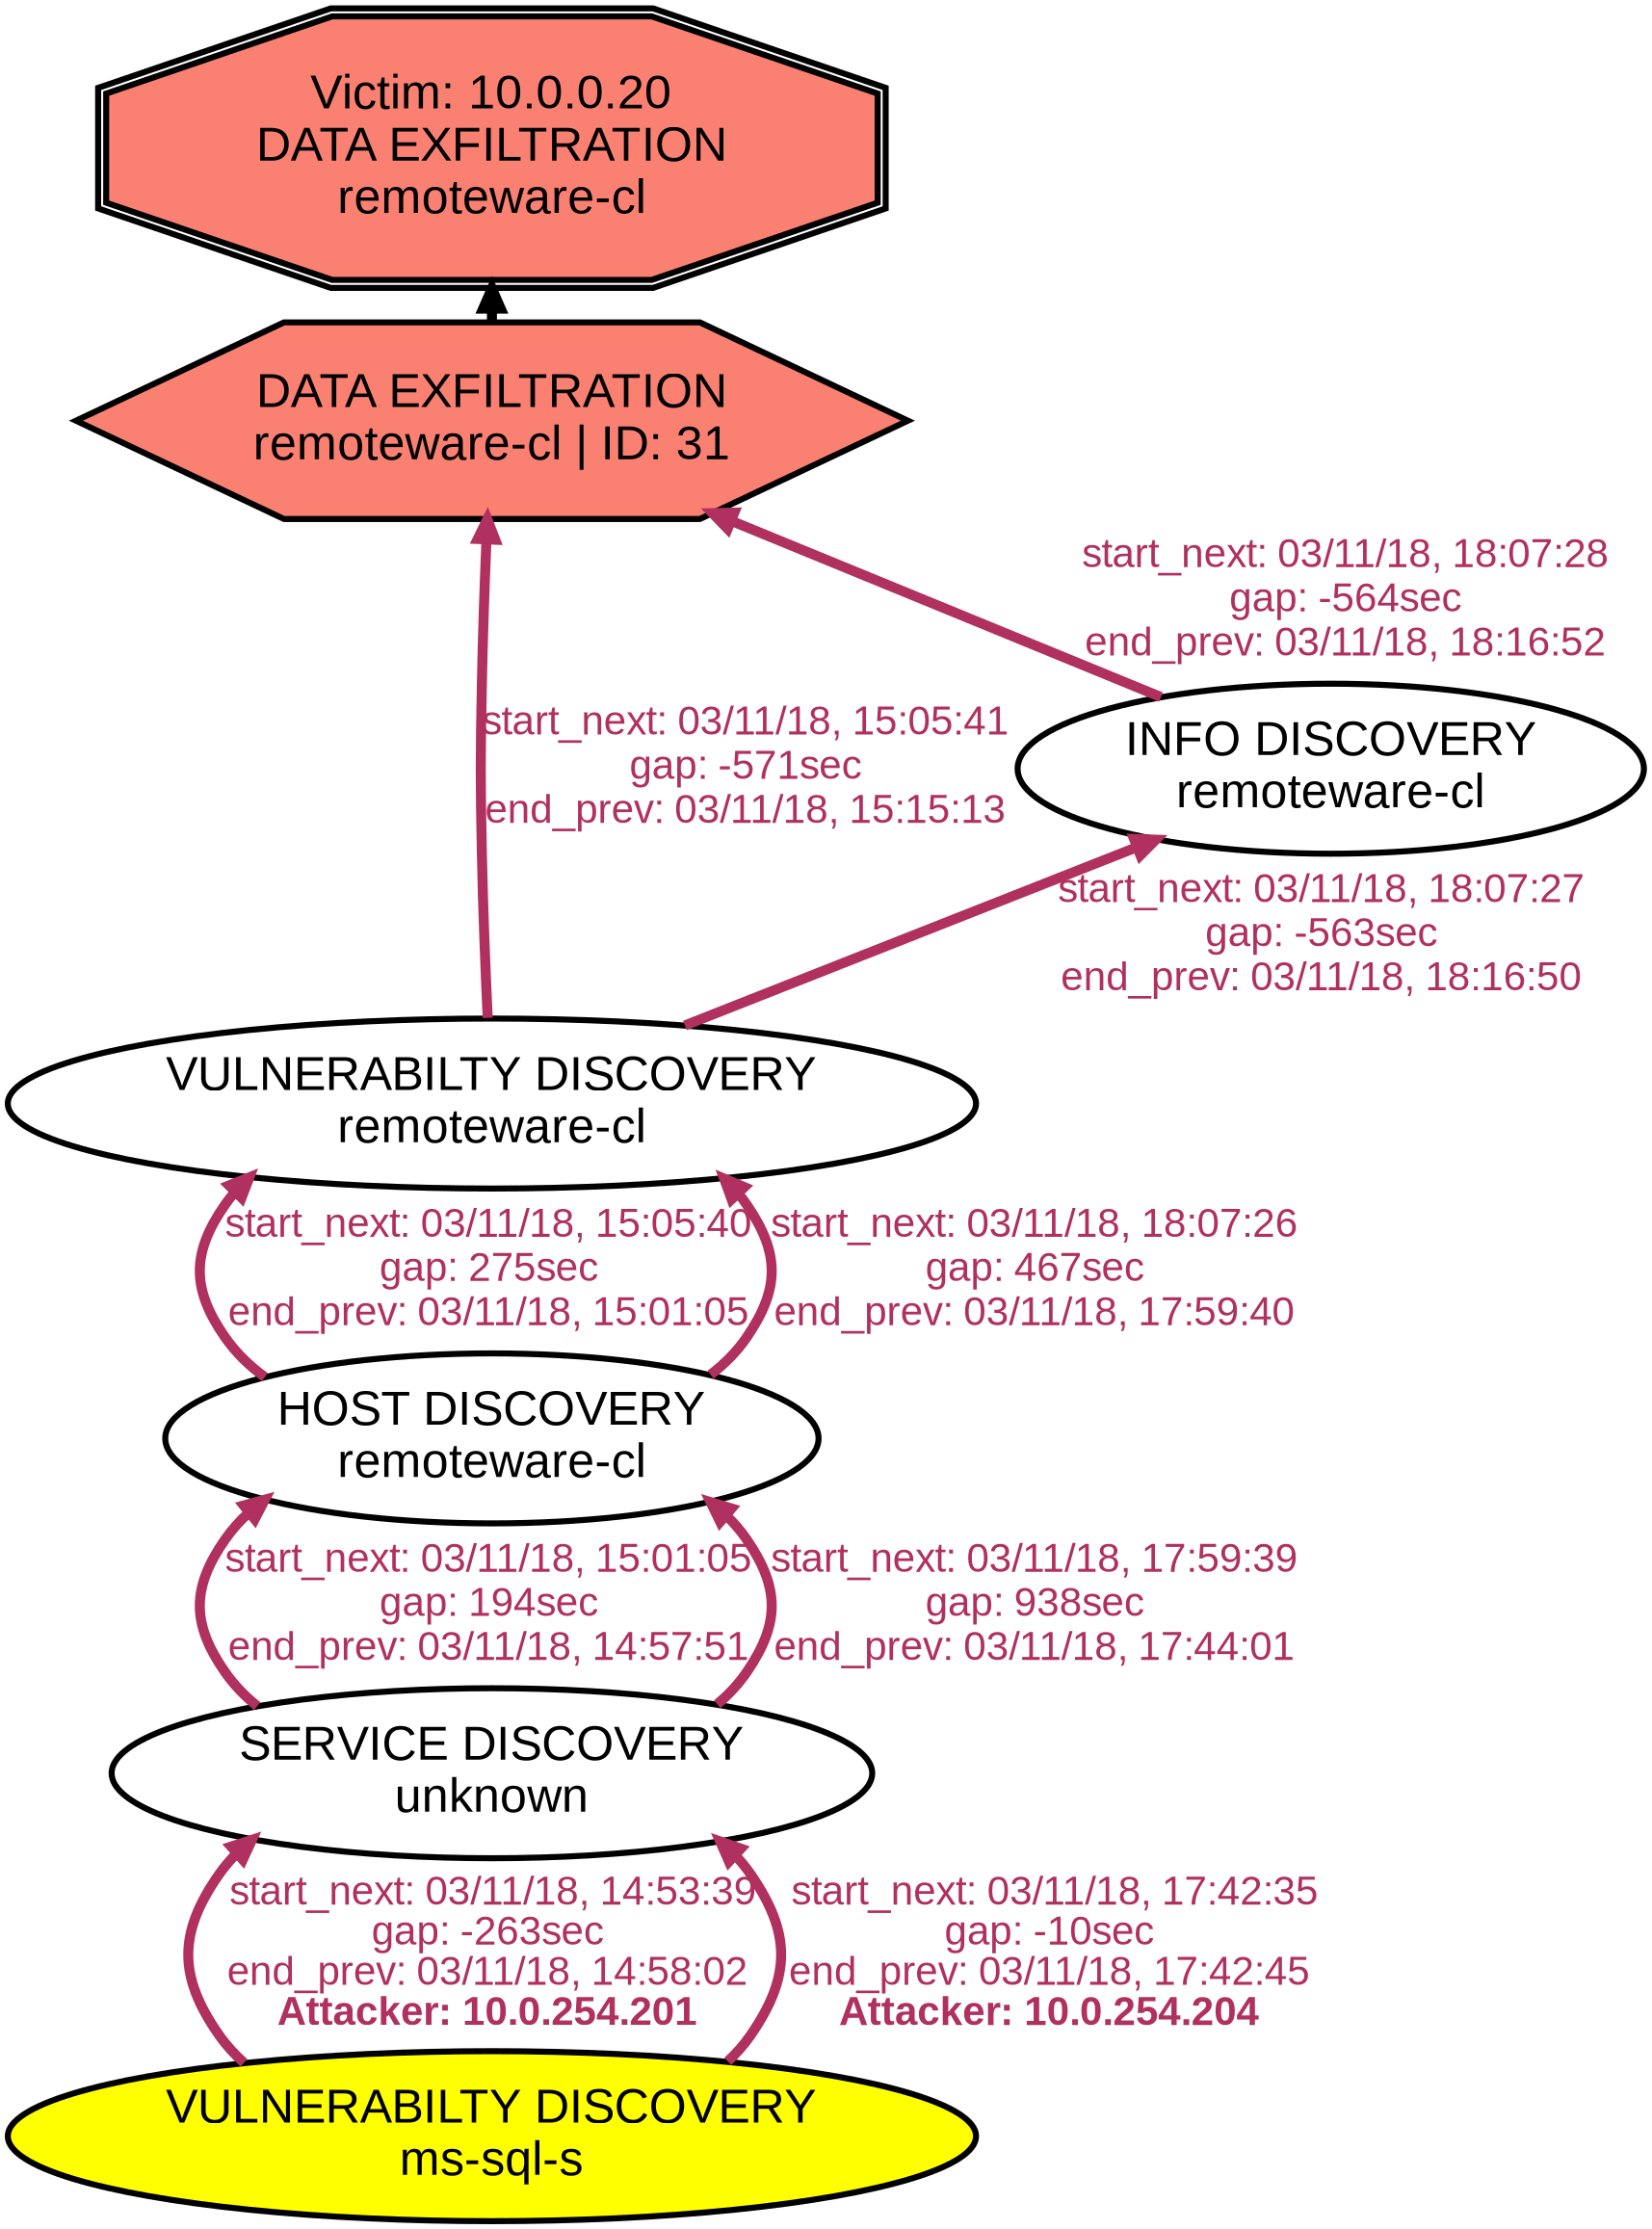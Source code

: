 digraph DATAEXFILTRATIONremotewarecl {
rankdir="BT"; 
 graph [ nodesep="0.1", ranksep="0.02"] 
 node [ fontname=Arial, fontsize=24,penwidth=3]; 
 edge [ fontname=Arial, fontsize=20,penwidth=5 ];
"Victim: 10.0.0.20
DATA EXFILTRATION
remoteware-cl" [shape=doubleoctagon, style=filled, fillcolor=salmon];
{ rank = max; "Victim: 10.0.0.20
DATA EXFILTRATION
remoteware-cl"}
"DATA EXFILTRATION
remoteware-cl | ID: 31" -> "Victim: 10.0.0.20
DATA EXFILTRATION
remoteware-cl"
"DATA EXFILTRATION
remoteware-cl | ID: 31" [style=filled, fillcolor= salmon]
{ rank=same; "DATA EXFILTRATION
remoteware-cl | ID: 31"}
"VULNERABILTY DISCOVERY
ms-sql-s" [style=filled, fillcolor= yellow]
"VULNERABILTY DISCOVERY
ms-sql-s" -> "SERVICE DISCOVERY
unknown" [ color=maroon] [label=<<font color="maroon"> start_next: 03/11/18, 14:53:39<br/>gap: -263sec<br/>end_prev: 03/11/18, 14:58:02</font><br/><font color="maroon"><b>Attacker: 10.0.254.201</b></font>>]
"SERVICE DISCOVERY
unknown" -> "HOST DISCOVERY
remoteware-cl" [ label="start_next: 03/11/18, 15:01:05
gap: 194sec
end_prev: 03/11/18, 14:57:51"][ fontcolor="maroon" color=maroon]
"HOST DISCOVERY
remoteware-cl" -> "VULNERABILTY DISCOVERY
remoteware-cl" [ label="start_next: 03/11/18, 15:05:40
gap: 275sec
end_prev: 03/11/18, 15:01:05"][ fontcolor="maroon" color=maroon]
"VULNERABILTY DISCOVERY
remoteware-cl" -> "DATA EXFILTRATION
remoteware-cl | ID: 31" [ label="start_next: 03/11/18, 15:05:41
gap: -571sec
end_prev: 03/11/18, 15:15:13"][ fontcolor="maroon" color=maroon]
"VULNERABILTY DISCOVERY
ms-sql-s" [style=filled, fillcolor= yellow]
"VULNERABILTY DISCOVERY
ms-sql-s" -> "SERVICE DISCOVERY
unknown" [ color=maroon] [label=<<font color="maroon"> start_next: 03/11/18, 17:42:35<br/>gap: -10sec<br/>end_prev: 03/11/18, 17:42:45</font><br/><font color="maroon"><b>Attacker: 10.0.254.204</b></font>>]
"SERVICE DISCOVERY
unknown" -> "HOST DISCOVERY
remoteware-cl" [ label="start_next: 03/11/18, 17:59:39
gap: 938sec
end_prev: 03/11/18, 17:44:01"][ fontcolor="maroon" color=maroon]
"HOST DISCOVERY
remoteware-cl" -> "VULNERABILTY DISCOVERY
remoteware-cl" [ label="start_next: 03/11/18, 18:07:26
gap: 467sec
end_prev: 03/11/18, 17:59:40"][ fontcolor="maroon" color=maroon]
"VULNERABILTY DISCOVERY
remoteware-cl" -> "INFO DISCOVERY
remoteware-cl" [ label="start_next: 03/11/18, 18:07:27
gap: -563sec
end_prev: 03/11/18, 18:16:50"][ fontcolor="maroon" color=maroon]
"INFO DISCOVERY
remoteware-cl" -> "DATA EXFILTRATION
remoteware-cl | ID: 31" [ label="start_next: 03/11/18, 18:07:28
gap: -564sec
end_prev: 03/11/18, 18:16:52"][ fontcolor="maroon" color=maroon]
"VULNERABILTY DISCOVERY
ms-sql-s" [shape=oval]
"VULNERABILTY DISCOVERY
ms-sql-s" [tooltip="ET SCAN Suspicious inbound to Oracle SQL port 1521
ET SCAN Suspicious inbound to MSSQL port 1433
ET SCAN Suspicious inbound to mySQL port 3306
ET SCAN Suspicious inbound to PostgreSQL port 5432
ET SCAN Suspicious inbound to mSQL port 4333"]
"SERVICE DISCOVERY
unknown" [shape=oval]
"SERVICE DISCOVERY
unknown" [tooltip="ET SCAN Potential VNC Scan 5800-5820
ET SCAN Potential VNC Scan 5900-5920
ET SCAN Potential SSH Scan
ET SCAN NMAP OS Detection Probe"]
"HOST DISCOVERY
remoteware-cl" [shape=oval]
"HOST DISCOVERY
remoteware-cl" [tooltip="ET SCAN Possible Nmap User-Agent Observed
ET SCAN Nmap Scripting Engine User-Agent Detected (Nmap Scripting Engine)"]
"VULNERABILTY DISCOVERY
remoteware-cl" [shape=oval]
"VULNERABILTY DISCOVERY
remoteware-cl" [tooltip="ET SCAN Nikto Web App Scan in Progress"]
"DATA EXFILTRATION
remoteware-cl | ID: 31" [shape=hexagon]
"DATA EXFILTRATION
remoteware-cl | ID: 31" [tooltip="ET WEB_SERVER Possible XXE SYSTEM ENTITY in POST BODY.
GPL EXPLOIT ISAPI .ida access
ET WEB_SERVER /system32/ in Uri - Possible Protected Directory Access Attempt
GPL WEB_SERVER Tomcat server snoop access
ET WEB_SERVER ColdFusion componentutils access
GPL EXPLOIT /msadc/samples/ access
ET WEB_SPECIFIC_APPS PHP-CGI query string parameter vulnerability
GPL EXPLOIT ISAPI .idq access
ET WEB_SERVER /etc/shadow Detected in URI"]
"INFO DISCOVERY
remoteware-cl" [shape=oval]
"INFO DISCOVERY
remoteware-cl" [tooltip="GPL WEB_SERVER iisadmin access
GPL WEB_SERVER printenv access
GPL WEB_SERVER author.exe access
ET WEB_SERVER PHP Easteregg Information-Disclosure (phpinfo)
GPL WEB_SERVER globals.pl access
GPL WEB_SERVER viewcode access
ET WEB_SPECIFIC_APPS Request to Wordpress W3TC Plug-in dbcache Directory
GPL EXPLOIT ISAPI .idq attempt
ET POLICY Proxy TRACE Request - inbound
GPL WEB_SERVER /~root access
GPL WEB_SERVER service.pwd
ET WEB_SERVER PHP REQUEST SuperGlobal in URI
GPL WEB_SERVER services.cnf access
GPL EXPLOIT unicode directory traversal attempt
GPL EXPLOIT .htr access
GPL EXPLOIT .cnf access
ET WEB_SERVER PHP SERVER SuperGlobal in URI
GPL WEB_SERVER .htaccess access
GPL WEB_SERVER authors.pwd access
GPL EXPLOIT iisadmpwd attempt
GPL WEB_SERVER global.asa access
GPL EXPLOIT fpcount access
GPL WEB_SERVER .htpasswd access
ET WEB_SERVER PHP SESSION SuperGlobal in URI
GPL WEB_SERVER writeto.cnf access
GPL EXPLOIT iissamples access
GPL WEB_SERVER service.cnf access"]
}
